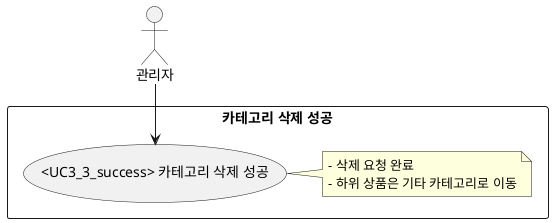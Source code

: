@startuml
actor "관리자" as Admin

rectangle "카테고리 삭제 성공" {
  usecase "<UC3_3_success> 카테고리 삭제 성공" as UC3_3_success
  note right
  - 삭제 요청 완료
  - 하위 상품은 기타 카테고리로 이동
  end note
}

Admin --> UC3_3_success
@enduml
